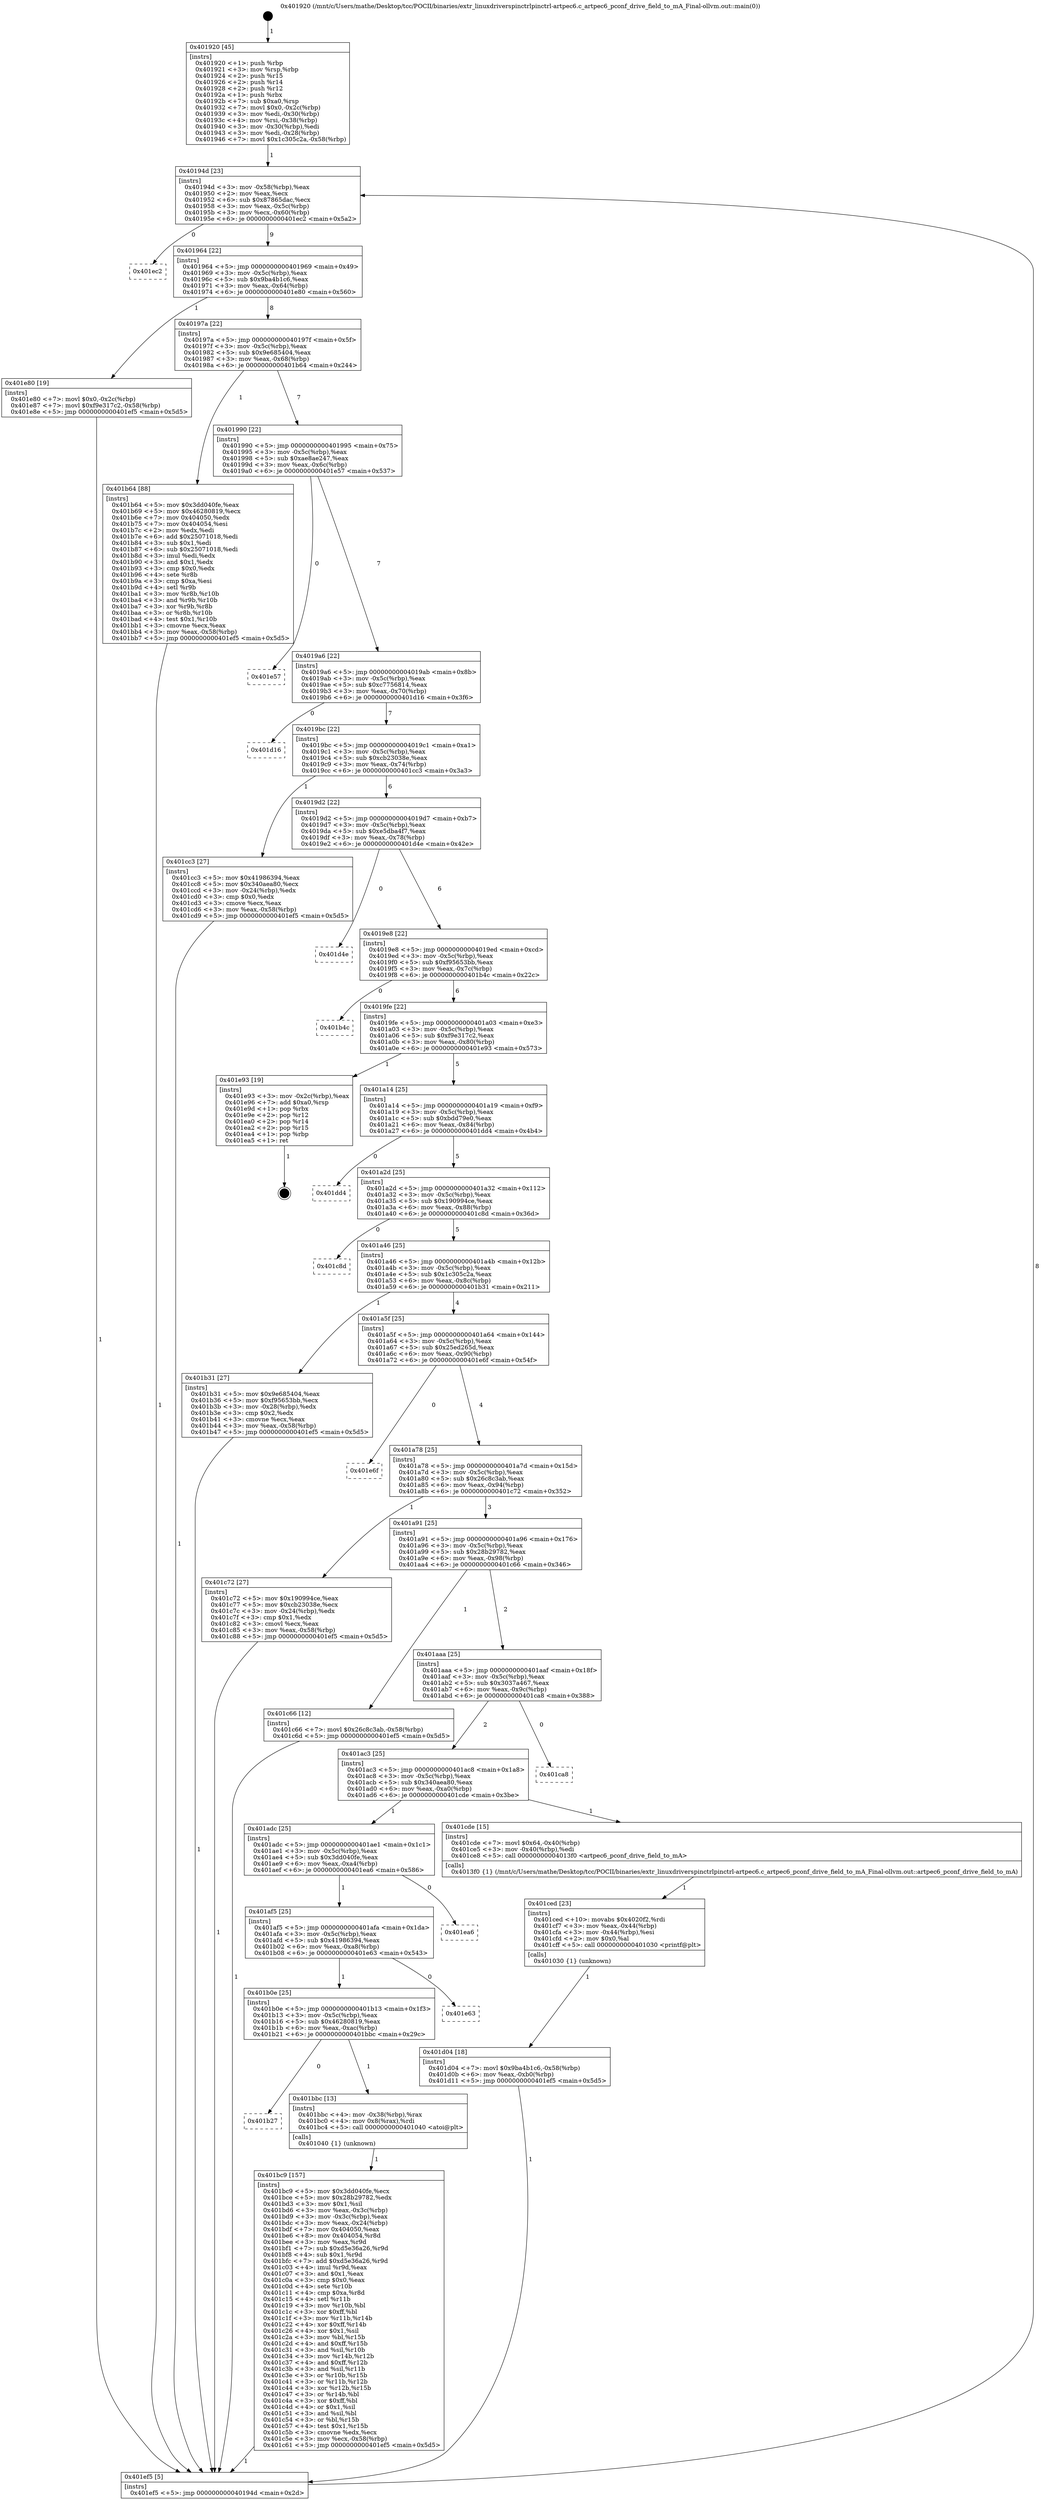 digraph "0x401920" {
  label = "0x401920 (/mnt/c/Users/mathe/Desktop/tcc/POCII/binaries/extr_linuxdriverspinctrlpinctrl-artpec6.c_artpec6_pconf_drive_field_to_mA_Final-ollvm.out::main(0))"
  labelloc = "t"
  node[shape=record]

  Entry [label="",width=0.3,height=0.3,shape=circle,fillcolor=black,style=filled]
  "0x40194d" [label="{
     0x40194d [23]\l
     | [instrs]\l
     &nbsp;&nbsp;0x40194d \<+3\>: mov -0x58(%rbp),%eax\l
     &nbsp;&nbsp;0x401950 \<+2\>: mov %eax,%ecx\l
     &nbsp;&nbsp;0x401952 \<+6\>: sub $0x87865dac,%ecx\l
     &nbsp;&nbsp;0x401958 \<+3\>: mov %eax,-0x5c(%rbp)\l
     &nbsp;&nbsp;0x40195b \<+3\>: mov %ecx,-0x60(%rbp)\l
     &nbsp;&nbsp;0x40195e \<+6\>: je 0000000000401ec2 \<main+0x5a2\>\l
  }"]
  "0x401ec2" [label="{
     0x401ec2\l
  }", style=dashed]
  "0x401964" [label="{
     0x401964 [22]\l
     | [instrs]\l
     &nbsp;&nbsp;0x401964 \<+5\>: jmp 0000000000401969 \<main+0x49\>\l
     &nbsp;&nbsp;0x401969 \<+3\>: mov -0x5c(%rbp),%eax\l
     &nbsp;&nbsp;0x40196c \<+5\>: sub $0x9ba4b1c6,%eax\l
     &nbsp;&nbsp;0x401971 \<+3\>: mov %eax,-0x64(%rbp)\l
     &nbsp;&nbsp;0x401974 \<+6\>: je 0000000000401e80 \<main+0x560\>\l
  }"]
  Exit [label="",width=0.3,height=0.3,shape=circle,fillcolor=black,style=filled,peripheries=2]
  "0x401e80" [label="{
     0x401e80 [19]\l
     | [instrs]\l
     &nbsp;&nbsp;0x401e80 \<+7\>: movl $0x0,-0x2c(%rbp)\l
     &nbsp;&nbsp;0x401e87 \<+7\>: movl $0xf9e317c2,-0x58(%rbp)\l
     &nbsp;&nbsp;0x401e8e \<+5\>: jmp 0000000000401ef5 \<main+0x5d5\>\l
  }"]
  "0x40197a" [label="{
     0x40197a [22]\l
     | [instrs]\l
     &nbsp;&nbsp;0x40197a \<+5\>: jmp 000000000040197f \<main+0x5f\>\l
     &nbsp;&nbsp;0x40197f \<+3\>: mov -0x5c(%rbp),%eax\l
     &nbsp;&nbsp;0x401982 \<+5\>: sub $0x9e685404,%eax\l
     &nbsp;&nbsp;0x401987 \<+3\>: mov %eax,-0x68(%rbp)\l
     &nbsp;&nbsp;0x40198a \<+6\>: je 0000000000401b64 \<main+0x244\>\l
  }"]
  "0x401d04" [label="{
     0x401d04 [18]\l
     | [instrs]\l
     &nbsp;&nbsp;0x401d04 \<+7\>: movl $0x9ba4b1c6,-0x58(%rbp)\l
     &nbsp;&nbsp;0x401d0b \<+6\>: mov %eax,-0xb0(%rbp)\l
     &nbsp;&nbsp;0x401d11 \<+5\>: jmp 0000000000401ef5 \<main+0x5d5\>\l
  }"]
  "0x401b64" [label="{
     0x401b64 [88]\l
     | [instrs]\l
     &nbsp;&nbsp;0x401b64 \<+5\>: mov $0x3dd040fe,%eax\l
     &nbsp;&nbsp;0x401b69 \<+5\>: mov $0x46280819,%ecx\l
     &nbsp;&nbsp;0x401b6e \<+7\>: mov 0x404050,%edx\l
     &nbsp;&nbsp;0x401b75 \<+7\>: mov 0x404054,%esi\l
     &nbsp;&nbsp;0x401b7c \<+2\>: mov %edx,%edi\l
     &nbsp;&nbsp;0x401b7e \<+6\>: add $0x25071018,%edi\l
     &nbsp;&nbsp;0x401b84 \<+3\>: sub $0x1,%edi\l
     &nbsp;&nbsp;0x401b87 \<+6\>: sub $0x25071018,%edi\l
     &nbsp;&nbsp;0x401b8d \<+3\>: imul %edi,%edx\l
     &nbsp;&nbsp;0x401b90 \<+3\>: and $0x1,%edx\l
     &nbsp;&nbsp;0x401b93 \<+3\>: cmp $0x0,%edx\l
     &nbsp;&nbsp;0x401b96 \<+4\>: sete %r8b\l
     &nbsp;&nbsp;0x401b9a \<+3\>: cmp $0xa,%esi\l
     &nbsp;&nbsp;0x401b9d \<+4\>: setl %r9b\l
     &nbsp;&nbsp;0x401ba1 \<+3\>: mov %r8b,%r10b\l
     &nbsp;&nbsp;0x401ba4 \<+3\>: and %r9b,%r10b\l
     &nbsp;&nbsp;0x401ba7 \<+3\>: xor %r9b,%r8b\l
     &nbsp;&nbsp;0x401baa \<+3\>: or %r8b,%r10b\l
     &nbsp;&nbsp;0x401bad \<+4\>: test $0x1,%r10b\l
     &nbsp;&nbsp;0x401bb1 \<+3\>: cmovne %ecx,%eax\l
     &nbsp;&nbsp;0x401bb4 \<+3\>: mov %eax,-0x58(%rbp)\l
     &nbsp;&nbsp;0x401bb7 \<+5\>: jmp 0000000000401ef5 \<main+0x5d5\>\l
  }"]
  "0x401990" [label="{
     0x401990 [22]\l
     | [instrs]\l
     &nbsp;&nbsp;0x401990 \<+5\>: jmp 0000000000401995 \<main+0x75\>\l
     &nbsp;&nbsp;0x401995 \<+3\>: mov -0x5c(%rbp),%eax\l
     &nbsp;&nbsp;0x401998 \<+5\>: sub $0xae8ae247,%eax\l
     &nbsp;&nbsp;0x40199d \<+3\>: mov %eax,-0x6c(%rbp)\l
     &nbsp;&nbsp;0x4019a0 \<+6\>: je 0000000000401e57 \<main+0x537\>\l
  }"]
  "0x401ced" [label="{
     0x401ced [23]\l
     | [instrs]\l
     &nbsp;&nbsp;0x401ced \<+10\>: movabs $0x4020f2,%rdi\l
     &nbsp;&nbsp;0x401cf7 \<+3\>: mov %eax,-0x44(%rbp)\l
     &nbsp;&nbsp;0x401cfa \<+3\>: mov -0x44(%rbp),%esi\l
     &nbsp;&nbsp;0x401cfd \<+2\>: mov $0x0,%al\l
     &nbsp;&nbsp;0x401cff \<+5\>: call 0000000000401030 \<printf@plt\>\l
     | [calls]\l
     &nbsp;&nbsp;0x401030 \{1\} (unknown)\l
  }"]
  "0x401e57" [label="{
     0x401e57\l
  }", style=dashed]
  "0x4019a6" [label="{
     0x4019a6 [22]\l
     | [instrs]\l
     &nbsp;&nbsp;0x4019a6 \<+5\>: jmp 00000000004019ab \<main+0x8b\>\l
     &nbsp;&nbsp;0x4019ab \<+3\>: mov -0x5c(%rbp),%eax\l
     &nbsp;&nbsp;0x4019ae \<+5\>: sub $0xc7756814,%eax\l
     &nbsp;&nbsp;0x4019b3 \<+3\>: mov %eax,-0x70(%rbp)\l
     &nbsp;&nbsp;0x4019b6 \<+6\>: je 0000000000401d16 \<main+0x3f6\>\l
  }"]
  "0x401bc9" [label="{
     0x401bc9 [157]\l
     | [instrs]\l
     &nbsp;&nbsp;0x401bc9 \<+5\>: mov $0x3dd040fe,%ecx\l
     &nbsp;&nbsp;0x401bce \<+5\>: mov $0x28b29782,%edx\l
     &nbsp;&nbsp;0x401bd3 \<+3\>: mov $0x1,%sil\l
     &nbsp;&nbsp;0x401bd6 \<+3\>: mov %eax,-0x3c(%rbp)\l
     &nbsp;&nbsp;0x401bd9 \<+3\>: mov -0x3c(%rbp),%eax\l
     &nbsp;&nbsp;0x401bdc \<+3\>: mov %eax,-0x24(%rbp)\l
     &nbsp;&nbsp;0x401bdf \<+7\>: mov 0x404050,%eax\l
     &nbsp;&nbsp;0x401be6 \<+8\>: mov 0x404054,%r8d\l
     &nbsp;&nbsp;0x401bee \<+3\>: mov %eax,%r9d\l
     &nbsp;&nbsp;0x401bf1 \<+7\>: sub $0xd5e36a26,%r9d\l
     &nbsp;&nbsp;0x401bf8 \<+4\>: sub $0x1,%r9d\l
     &nbsp;&nbsp;0x401bfc \<+7\>: add $0xd5e36a26,%r9d\l
     &nbsp;&nbsp;0x401c03 \<+4\>: imul %r9d,%eax\l
     &nbsp;&nbsp;0x401c07 \<+3\>: and $0x1,%eax\l
     &nbsp;&nbsp;0x401c0a \<+3\>: cmp $0x0,%eax\l
     &nbsp;&nbsp;0x401c0d \<+4\>: sete %r10b\l
     &nbsp;&nbsp;0x401c11 \<+4\>: cmp $0xa,%r8d\l
     &nbsp;&nbsp;0x401c15 \<+4\>: setl %r11b\l
     &nbsp;&nbsp;0x401c19 \<+3\>: mov %r10b,%bl\l
     &nbsp;&nbsp;0x401c1c \<+3\>: xor $0xff,%bl\l
     &nbsp;&nbsp;0x401c1f \<+3\>: mov %r11b,%r14b\l
     &nbsp;&nbsp;0x401c22 \<+4\>: xor $0xff,%r14b\l
     &nbsp;&nbsp;0x401c26 \<+4\>: xor $0x1,%sil\l
     &nbsp;&nbsp;0x401c2a \<+3\>: mov %bl,%r15b\l
     &nbsp;&nbsp;0x401c2d \<+4\>: and $0xff,%r15b\l
     &nbsp;&nbsp;0x401c31 \<+3\>: and %sil,%r10b\l
     &nbsp;&nbsp;0x401c34 \<+3\>: mov %r14b,%r12b\l
     &nbsp;&nbsp;0x401c37 \<+4\>: and $0xff,%r12b\l
     &nbsp;&nbsp;0x401c3b \<+3\>: and %sil,%r11b\l
     &nbsp;&nbsp;0x401c3e \<+3\>: or %r10b,%r15b\l
     &nbsp;&nbsp;0x401c41 \<+3\>: or %r11b,%r12b\l
     &nbsp;&nbsp;0x401c44 \<+3\>: xor %r12b,%r15b\l
     &nbsp;&nbsp;0x401c47 \<+3\>: or %r14b,%bl\l
     &nbsp;&nbsp;0x401c4a \<+3\>: xor $0xff,%bl\l
     &nbsp;&nbsp;0x401c4d \<+4\>: or $0x1,%sil\l
     &nbsp;&nbsp;0x401c51 \<+3\>: and %sil,%bl\l
     &nbsp;&nbsp;0x401c54 \<+3\>: or %bl,%r15b\l
     &nbsp;&nbsp;0x401c57 \<+4\>: test $0x1,%r15b\l
     &nbsp;&nbsp;0x401c5b \<+3\>: cmovne %edx,%ecx\l
     &nbsp;&nbsp;0x401c5e \<+3\>: mov %ecx,-0x58(%rbp)\l
     &nbsp;&nbsp;0x401c61 \<+5\>: jmp 0000000000401ef5 \<main+0x5d5\>\l
  }"]
  "0x401d16" [label="{
     0x401d16\l
  }", style=dashed]
  "0x4019bc" [label="{
     0x4019bc [22]\l
     | [instrs]\l
     &nbsp;&nbsp;0x4019bc \<+5\>: jmp 00000000004019c1 \<main+0xa1\>\l
     &nbsp;&nbsp;0x4019c1 \<+3\>: mov -0x5c(%rbp),%eax\l
     &nbsp;&nbsp;0x4019c4 \<+5\>: sub $0xcb23038e,%eax\l
     &nbsp;&nbsp;0x4019c9 \<+3\>: mov %eax,-0x74(%rbp)\l
     &nbsp;&nbsp;0x4019cc \<+6\>: je 0000000000401cc3 \<main+0x3a3\>\l
  }"]
  "0x401b27" [label="{
     0x401b27\l
  }", style=dashed]
  "0x401cc3" [label="{
     0x401cc3 [27]\l
     | [instrs]\l
     &nbsp;&nbsp;0x401cc3 \<+5\>: mov $0x41986394,%eax\l
     &nbsp;&nbsp;0x401cc8 \<+5\>: mov $0x340aea80,%ecx\l
     &nbsp;&nbsp;0x401ccd \<+3\>: mov -0x24(%rbp),%edx\l
     &nbsp;&nbsp;0x401cd0 \<+3\>: cmp $0x0,%edx\l
     &nbsp;&nbsp;0x401cd3 \<+3\>: cmove %ecx,%eax\l
     &nbsp;&nbsp;0x401cd6 \<+3\>: mov %eax,-0x58(%rbp)\l
     &nbsp;&nbsp;0x401cd9 \<+5\>: jmp 0000000000401ef5 \<main+0x5d5\>\l
  }"]
  "0x4019d2" [label="{
     0x4019d2 [22]\l
     | [instrs]\l
     &nbsp;&nbsp;0x4019d2 \<+5\>: jmp 00000000004019d7 \<main+0xb7\>\l
     &nbsp;&nbsp;0x4019d7 \<+3\>: mov -0x5c(%rbp),%eax\l
     &nbsp;&nbsp;0x4019da \<+5\>: sub $0xe5dba4f7,%eax\l
     &nbsp;&nbsp;0x4019df \<+3\>: mov %eax,-0x78(%rbp)\l
     &nbsp;&nbsp;0x4019e2 \<+6\>: je 0000000000401d4e \<main+0x42e\>\l
  }"]
  "0x401bbc" [label="{
     0x401bbc [13]\l
     | [instrs]\l
     &nbsp;&nbsp;0x401bbc \<+4\>: mov -0x38(%rbp),%rax\l
     &nbsp;&nbsp;0x401bc0 \<+4\>: mov 0x8(%rax),%rdi\l
     &nbsp;&nbsp;0x401bc4 \<+5\>: call 0000000000401040 \<atoi@plt\>\l
     | [calls]\l
     &nbsp;&nbsp;0x401040 \{1\} (unknown)\l
  }"]
  "0x401d4e" [label="{
     0x401d4e\l
  }", style=dashed]
  "0x4019e8" [label="{
     0x4019e8 [22]\l
     | [instrs]\l
     &nbsp;&nbsp;0x4019e8 \<+5\>: jmp 00000000004019ed \<main+0xcd\>\l
     &nbsp;&nbsp;0x4019ed \<+3\>: mov -0x5c(%rbp),%eax\l
     &nbsp;&nbsp;0x4019f0 \<+5\>: sub $0xf95653bb,%eax\l
     &nbsp;&nbsp;0x4019f5 \<+3\>: mov %eax,-0x7c(%rbp)\l
     &nbsp;&nbsp;0x4019f8 \<+6\>: je 0000000000401b4c \<main+0x22c\>\l
  }"]
  "0x401b0e" [label="{
     0x401b0e [25]\l
     | [instrs]\l
     &nbsp;&nbsp;0x401b0e \<+5\>: jmp 0000000000401b13 \<main+0x1f3\>\l
     &nbsp;&nbsp;0x401b13 \<+3\>: mov -0x5c(%rbp),%eax\l
     &nbsp;&nbsp;0x401b16 \<+5\>: sub $0x46280819,%eax\l
     &nbsp;&nbsp;0x401b1b \<+6\>: mov %eax,-0xac(%rbp)\l
     &nbsp;&nbsp;0x401b21 \<+6\>: je 0000000000401bbc \<main+0x29c\>\l
  }"]
  "0x401b4c" [label="{
     0x401b4c\l
  }", style=dashed]
  "0x4019fe" [label="{
     0x4019fe [22]\l
     | [instrs]\l
     &nbsp;&nbsp;0x4019fe \<+5\>: jmp 0000000000401a03 \<main+0xe3\>\l
     &nbsp;&nbsp;0x401a03 \<+3\>: mov -0x5c(%rbp),%eax\l
     &nbsp;&nbsp;0x401a06 \<+5\>: sub $0xf9e317c2,%eax\l
     &nbsp;&nbsp;0x401a0b \<+3\>: mov %eax,-0x80(%rbp)\l
     &nbsp;&nbsp;0x401a0e \<+6\>: je 0000000000401e93 \<main+0x573\>\l
  }"]
  "0x401e63" [label="{
     0x401e63\l
  }", style=dashed]
  "0x401e93" [label="{
     0x401e93 [19]\l
     | [instrs]\l
     &nbsp;&nbsp;0x401e93 \<+3\>: mov -0x2c(%rbp),%eax\l
     &nbsp;&nbsp;0x401e96 \<+7\>: add $0xa0,%rsp\l
     &nbsp;&nbsp;0x401e9d \<+1\>: pop %rbx\l
     &nbsp;&nbsp;0x401e9e \<+2\>: pop %r12\l
     &nbsp;&nbsp;0x401ea0 \<+2\>: pop %r14\l
     &nbsp;&nbsp;0x401ea2 \<+2\>: pop %r15\l
     &nbsp;&nbsp;0x401ea4 \<+1\>: pop %rbp\l
     &nbsp;&nbsp;0x401ea5 \<+1\>: ret\l
  }"]
  "0x401a14" [label="{
     0x401a14 [25]\l
     | [instrs]\l
     &nbsp;&nbsp;0x401a14 \<+5\>: jmp 0000000000401a19 \<main+0xf9\>\l
     &nbsp;&nbsp;0x401a19 \<+3\>: mov -0x5c(%rbp),%eax\l
     &nbsp;&nbsp;0x401a1c \<+5\>: sub $0xbdd79e0,%eax\l
     &nbsp;&nbsp;0x401a21 \<+6\>: mov %eax,-0x84(%rbp)\l
     &nbsp;&nbsp;0x401a27 \<+6\>: je 0000000000401dd4 \<main+0x4b4\>\l
  }"]
  "0x401af5" [label="{
     0x401af5 [25]\l
     | [instrs]\l
     &nbsp;&nbsp;0x401af5 \<+5\>: jmp 0000000000401afa \<main+0x1da\>\l
     &nbsp;&nbsp;0x401afa \<+3\>: mov -0x5c(%rbp),%eax\l
     &nbsp;&nbsp;0x401afd \<+5\>: sub $0x41986394,%eax\l
     &nbsp;&nbsp;0x401b02 \<+6\>: mov %eax,-0xa8(%rbp)\l
     &nbsp;&nbsp;0x401b08 \<+6\>: je 0000000000401e63 \<main+0x543\>\l
  }"]
  "0x401dd4" [label="{
     0x401dd4\l
  }", style=dashed]
  "0x401a2d" [label="{
     0x401a2d [25]\l
     | [instrs]\l
     &nbsp;&nbsp;0x401a2d \<+5\>: jmp 0000000000401a32 \<main+0x112\>\l
     &nbsp;&nbsp;0x401a32 \<+3\>: mov -0x5c(%rbp),%eax\l
     &nbsp;&nbsp;0x401a35 \<+5\>: sub $0x190994ce,%eax\l
     &nbsp;&nbsp;0x401a3a \<+6\>: mov %eax,-0x88(%rbp)\l
     &nbsp;&nbsp;0x401a40 \<+6\>: je 0000000000401c8d \<main+0x36d\>\l
  }"]
  "0x401ea6" [label="{
     0x401ea6\l
  }", style=dashed]
  "0x401c8d" [label="{
     0x401c8d\l
  }", style=dashed]
  "0x401a46" [label="{
     0x401a46 [25]\l
     | [instrs]\l
     &nbsp;&nbsp;0x401a46 \<+5\>: jmp 0000000000401a4b \<main+0x12b\>\l
     &nbsp;&nbsp;0x401a4b \<+3\>: mov -0x5c(%rbp),%eax\l
     &nbsp;&nbsp;0x401a4e \<+5\>: sub $0x1c305c2a,%eax\l
     &nbsp;&nbsp;0x401a53 \<+6\>: mov %eax,-0x8c(%rbp)\l
     &nbsp;&nbsp;0x401a59 \<+6\>: je 0000000000401b31 \<main+0x211\>\l
  }"]
  "0x401adc" [label="{
     0x401adc [25]\l
     | [instrs]\l
     &nbsp;&nbsp;0x401adc \<+5\>: jmp 0000000000401ae1 \<main+0x1c1\>\l
     &nbsp;&nbsp;0x401ae1 \<+3\>: mov -0x5c(%rbp),%eax\l
     &nbsp;&nbsp;0x401ae4 \<+5\>: sub $0x3dd040fe,%eax\l
     &nbsp;&nbsp;0x401ae9 \<+6\>: mov %eax,-0xa4(%rbp)\l
     &nbsp;&nbsp;0x401aef \<+6\>: je 0000000000401ea6 \<main+0x586\>\l
  }"]
  "0x401b31" [label="{
     0x401b31 [27]\l
     | [instrs]\l
     &nbsp;&nbsp;0x401b31 \<+5\>: mov $0x9e685404,%eax\l
     &nbsp;&nbsp;0x401b36 \<+5\>: mov $0xf95653bb,%ecx\l
     &nbsp;&nbsp;0x401b3b \<+3\>: mov -0x28(%rbp),%edx\l
     &nbsp;&nbsp;0x401b3e \<+3\>: cmp $0x2,%edx\l
     &nbsp;&nbsp;0x401b41 \<+3\>: cmovne %ecx,%eax\l
     &nbsp;&nbsp;0x401b44 \<+3\>: mov %eax,-0x58(%rbp)\l
     &nbsp;&nbsp;0x401b47 \<+5\>: jmp 0000000000401ef5 \<main+0x5d5\>\l
  }"]
  "0x401a5f" [label="{
     0x401a5f [25]\l
     | [instrs]\l
     &nbsp;&nbsp;0x401a5f \<+5\>: jmp 0000000000401a64 \<main+0x144\>\l
     &nbsp;&nbsp;0x401a64 \<+3\>: mov -0x5c(%rbp),%eax\l
     &nbsp;&nbsp;0x401a67 \<+5\>: sub $0x25ed265d,%eax\l
     &nbsp;&nbsp;0x401a6c \<+6\>: mov %eax,-0x90(%rbp)\l
     &nbsp;&nbsp;0x401a72 \<+6\>: je 0000000000401e6f \<main+0x54f\>\l
  }"]
  "0x401ef5" [label="{
     0x401ef5 [5]\l
     | [instrs]\l
     &nbsp;&nbsp;0x401ef5 \<+5\>: jmp 000000000040194d \<main+0x2d\>\l
  }"]
  "0x401920" [label="{
     0x401920 [45]\l
     | [instrs]\l
     &nbsp;&nbsp;0x401920 \<+1\>: push %rbp\l
     &nbsp;&nbsp;0x401921 \<+3\>: mov %rsp,%rbp\l
     &nbsp;&nbsp;0x401924 \<+2\>: push %r15\l
     &nbsp;&nbsp;0x401926 \<+2\>: push %r14\l
     &nbsp;&nbsp;0x401928 \<+2\>: push %r12\l
     &nbsp;&nbsp;0x40192a \<+1\>: push %rbx\l
     &nbsp;&nbsp;0x40192b \<+7\>: sub $0xa0,%rsp\l
     &nbsp;&nbsp;0x401932 \<+7\>: movl $0x0,-0x2c(%rbp)\l
     &nbsp;&nbsp;0x401939 \<+3\>: mov %edi,-0x30(%rbp)\l
     &nbsp;&nbsp;0x40193c \<+4\>: mov %rsi,-0x38(%rbp)\l
     &nbsp;&nbsp;0x401940 \<+3\>: mov -0x30(%rbp),%edi\l
     &nbsp;&nbsp;0x401943 \<+3\>: mov %edi,-0x28(%rbp)\l
     &nbsp;&nbsp;0x401946 \<+7\>: movl $0x1c305c2a,-0x58(%rbp)\l
  }"]
  "0x401cde" [label="{
     0x401cde [15]\l
     | [instrs]\l
     &nbsp;&nbsp;0x401cde \<+7\>: movl $0x64,-0x40(%rbp)\l
     &nbsp;&nbsp;0x401ce5 \<+3\>: mov -0x40(%rbp),%edi\l
     &nbsp;&nbsp;0x401ce8 \<+5\>: call 00000000004013f0 \<artpec6_pconf_drive_field_to_mA\>\l
     | [calls]\l
     &nbsp;&nbsp;0x4013f0 \{1\} (/mnt/c/Users/mathe/Desktop/tcc/POCII/binaries/extr_linuxdriverspinctrlpinctrl-artpec6.c_artpec6_pconf_drive_field_to_mA_Final-ollvm.out::artpec6_pconf_drive_field_to_mA)\l
  }"]
  "0x401e6f" [label="{
     0x401e6f\l
  }", style=dashed]
  "0x401a78" [label="{
     0x401a78 [25]\l
     | [instrs]\l
     &nbsp;&nbsp;0x401a78 \<+5\>: jmp 0000000000401a7d \<main+0x15d\>\l
     &nbsp;&nbsp;0x401a7d \<+3\>: mov -0x5c(%rbp),%eax\l
     &nbsp;&nbsp;0x401a80 \<+5\>: sub $0x26c8c3ab,%eax\l
     &nbsp;&nbsp;0x401a85 \<+6\>: mov %eax,-0x94(%rbp)\l
     &nbsp;&nbsp;0x401a8b \<+6\>: je 0000000000401c72 \<main+0x352\>\l
  }"]
  "0x401ac3" [label="{
     0x401ac3 [25]\l
     | [instrs]\l
     &nbsp;&nbsp;0x401ac3 \<+5\>: jmp 0000000000401ac8 \<main+0x1a8\>\l
     &nbsp;&nbsp;0x401ac8 \<+3\>: mov -0x5c(%rbp),%eax\l
     &nbsp;&nbsp;0x401acb \<+5\>: sub $0x340aea80,%eax\l
     &nbsp;&nbsp;0x401ad0 \<+6\>: mov %eax,-0xa0(%rbp)\l
     &nbsp;&nbsp;0x401ad6 \<+6\>: je 0000000000401cde \<main+0x3be\>\l
  }"]
  "0x401c72" [label="{
     0x401c72 [27]\l
     | [instrs]\l
     &nbsp;&nbsp;0x401c72 \<+5\>: mov $0x190994ce,%eax\l
     &nbsp;&nbsp;0x401c77 \<+5\>: mov $0xcb23038e,%ecx\l
     &nbsp;&nbsp;0x401c7c \<+3\>: mov -0x24(%rbp),%edx\l
     &nbsp;&nbsp;0x401c7f \<+3\>: cmp $0x1,%edx\l
     &nbsp;&nbsp;0x401c82 \<+3\>: cmovl %ecx,%eax\l
     &nbsp;&nbsp;0x401c85 \<+3\>: mov %eax,-0x58(%rbp)\l
     &nbsp;&nbsp;0x401c88 \<+5\>: jmp 0000000000401ef5 \<main+0x5d5\>\l
  }"]
  "0x401a91" [label="{
     0x401a91 [25]\l
     | [instrs]\l
     &nbsp;&nbsp;0x401a91 \<+5\>: jmp 0000000000401a96 \<main+0x176\>\l
     &nbsp;&nbsp;0x401a96 \<+3\>: mov -0x5c(%rbp),%eax\l
     &nbsp;&nbsp;0x401a99 \<+5\>: sub $0x28b29782,%eax\l
     &nbsp;&nbsp;0x401a9e \<+6\>: mov %eax,-0x98(%rbp)\l
     &nbsp;&nbsp;0x401aa4 \<+6\>: je 0000000000401c66 \<main+0x346\>\l
  }"]
  "0x401ca8" [label="{
     0x401ca8\l
  }", style=dashed]
  "0x401c66" [label="{
     0x401c66 [12]\l
     | [instrs]\l
     &nbsp;&nbsp;0x401c66 \<+7\>: movl $0x26c8c3ab,-0x58(%rbp)\l
     &nbsp;&nbsp;0x401c6d \<+5\>: jmp 0000000000401ef5 \<main+0x5d5\>\l
  }"]
  "0x401aaa" [label="{
     0x401aaa [25]\l
     | [instrs]\l
     &nbsp;&nbsp;0x401aaa \<+5\>: jmp 0000000000401aaf \<main+0x18f\>\l
     &nbsp;&nbsp;0x401aaf \<+3\>: mov -0x5c(%rbp),%eax\l
     &nbsp;&nbsp;0x401ab2 \<+5\>: sub $0x3037a467,%eax\l
     &nbsp;&nbsp;0x401ab7 \<+6\>: mov %eax,-0x9c(%rbp)\l
     &nbsp;&nbsp;0x401abd \<+6\>: je 0000000000401ca8 \<main+0x388\>\l
  }"]
  Entry -> "0x401920" [label=" 1"]
  "0x40194d" -> "0x401ec2" [label=" 0"]
  "0x40194d" -> "0x401964" [label=" 9"]
  "0x401e93" -> Exit [label=" 1"]
  "0x401964" -> "0x401e80" [label=" 1"]
  "0x401964" -> "0x40197a" [label=" 8"]
  "0x401e80" -> "0x401ef5" [label=" 1"]
  "0x40197a" -> "0x401b64" [label=" 1"]
  "0x40197a" -> "0x401990" [label=" 7"]
  "0x401d04" -> "0x401ef5" [label=" 1"]
  "0x401990" -> "0x401e57" [label=" 0"]
  "0x401990" -> "0x4019a6" [label=" 7"]
  "0x401ced" -> "0x401d04" [label=" 1"]
  "0x4019a6" -> "0x401d16" [label=" 0"]
  "0x4019a6" -> "0x4019bc" [label=" 7"]
  "0x401cde" -> "0x401ced" [label=" 1"]
  "0x4019bc" -> "0x401cc3" [label=" 1"]
  "0x4019bc" -> "0x4019d2" [label=" 6"]
  "0x401cc3" -> "0x401ef5" [label=" 1"]
  "0x4019d2" -> "0x401d4e" [label=" 0"]
  "0x4019d2" -> "0x4019e8" [label=" 6"]
  "0x401c72" -> "0x401ef5" [label=" 1"]
  "0x4019e8" -> "0x401b4c" [label=" 0"]
  "0x4019e8" -> "0x4019fe" [label=" 6"]
  "0x401bc9" -> "0x401ef5" [label=" 1"]
  "0x4019fe" -> "0x401e93" [label=" 1"]
  "0x4019fe" -> "0x401a14" [label=" 5"]
  "0x401bbc" -> "0x401bc9" [label=" 1"]
  "0x401a14" -> "0x401dd4" [label=" 0"]
  "0x401a14" -> "0x401a2d" [label=" 5"]
  "0x401b0e" -> "0x401bbc" [label=" 1"]
  "0x401a2d" -> "0x401c8d" [label=" 0"]
  "0x401a2d" -> "0x401a46" [label=" 5"]
  "0x401c66" -> "0x401ef5" [label=" 1"]
  "0x401a46" -> "0x401b31" [label=" 1"]
  "0x401a46" -> "0x401a5f" [label=" 4"]
  "0x401b31" -> "0x401ef5" [label=" 1"]
  "0x401920" -> "0x40194d" [label=" 1"]
  "0x401ef5" -> "0x40194d" [label=" 8"]
  "0x401b64" -> "0x401ef5" [label=" 1"]
  "0x401af5" -> "0x401e63" [label=" 0"]
  "0x401a5f" -> "0x401e6f" [label=" 0"]
  "0x401a5f" -> "0x401a78" [label=" 4"]
  "0x401b0e" -> "0x401b27" [label=" 0"]
  "0x401a78" -> "0x401c72" [label=" 1"]
  "0x401a78" -> "0x401a91" [label=" 3"]
  "0x401adc" -> "0x401ea6" [label=" 0"]
  "0x401a91" -> "0x401c66" [label=" 1"]
  "0x401a91" -> "0x401aaa" [label=" 2"]
  "0x401af5" -> "0x401b0e" [label=" 1"]
  "0x401aaa" -> "0x401ca8" [label=" 0"]
  "0x401aaa" -> "0x401ac3" [label=" 2"]
  "0x401adc" -> "0x401af5" [label=" 1"]
  "0x401ac3" -> "0x401cde" [label=" 1"]
  "0x401ac3" -> "0x401adc" [label=" 1"]
}
